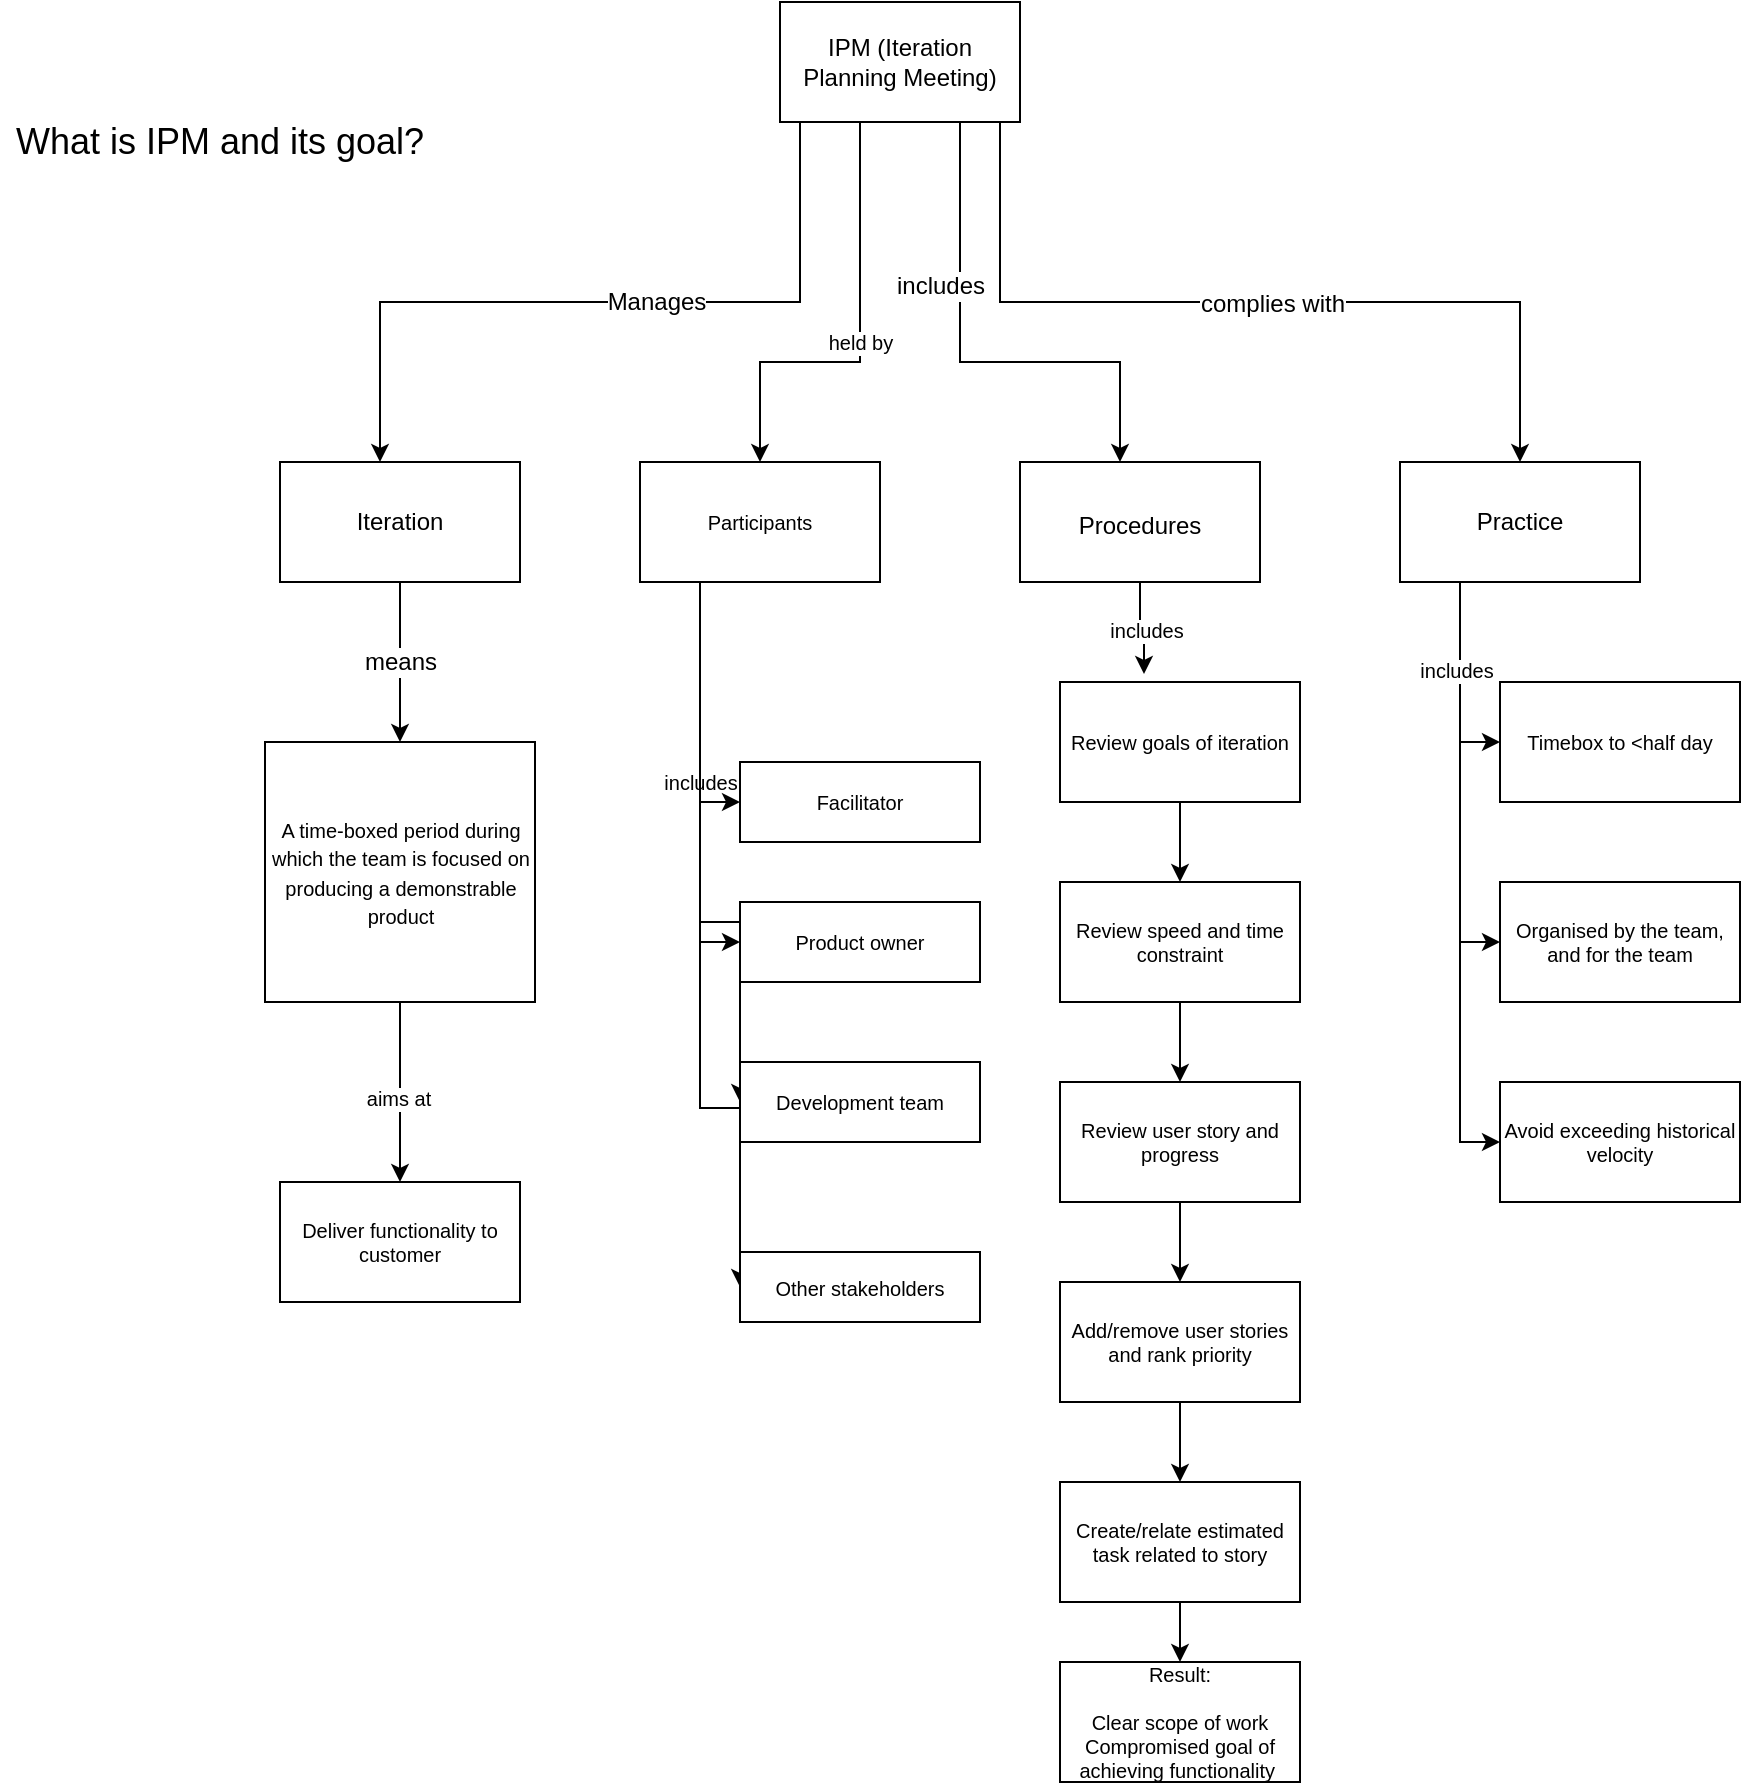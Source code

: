 <mxfile version="15.6.8" type="github" pages="2">
  <diagram id="3nTNWFw7tpS-CEgfZ3Sg" name="IPM">
    <mxGraphModel dx="3080" dy="738" grid="1" gridSize="10" guides="1" tooltips="1" connect="1" arrows="1" fold="1" page="1" pageScale="1" pageWidth="1654" pageHeight="1169" math="0" shadow="0">
      <root>
        <mxCell id="0" />
        <mxCell id="1" parent="0" />
        <mxCell id="KojjdVwY85rF2zHskd5w-6" style="edgeStyle=orthogonalEdgeStyle;rounded=0;orthogonalLoop=1;jettySize=auto;html=1;fontSize=12;" edge="1" parent="1" source="KojjdVwY85rF2zHskd5w-1" target="KojjdVwY85rF2zHskd5w-3">
          <mxGeometry relative="1" as="geometry">
            <Array as="points">
              <mxPoint x="110" y="200" />
              <mxPoint x="190" y="200" />
            </Array>
          </mxGeometry>
        </mxCell>
        <mxCell id="KojjdVwY85rF2zHskd5w-7" value="includes" style="edgeLabel;html=1;align=center;verticalAlign=middle;resizable=0;points=[];fontSize=12;" vertex="1" connectable="0" parent="KojjdVwY85rF2zHskd5w-6">
          <mxGeometry x="-0.35" y="-1" relative="1" as="geometry">
            <mxPoint x="-9" as="offset" />
          </mxGeometry>
        </mxCell>
        <mxCell id="KojjdVwY85rF2zHskd5w-10" style="edgeStyle=orthogonalEdgeStyle;rounded=0;orthogonalLoop=1;jettySize=auto;html=1;entryX=0.5;entryY=0;entryDx=0;entryDy=0;fontSize=12;" edge="1" parent="1" source="KojjdVwY85rF2zHskd5w-1" target="KojjdVwY85rF2zHskd5w-5">
          <mxGeometry relative="1" as="geometry">
            <Array as="points">
              <mxPoint x="130" y="170" />
              <mxPoint x="390" y="170" />
            </Array>
          </mxGeometry>
        </mxCell>
        <mxCell id="KojjdVwY85rF2zHskd5w-11" value="complies with" style="edgeLabel;html=1;align=center;verticalAlign=middle;resizable=0;points=[];fontSize=12;" vertex="1" connectable="0" parent="KojjdVwY85rF2zHskd5w-10">
          <mxGeometry x="0.05" y="-1" relative="1" as="geometry">
            <mxPoint as="offset" />
          </mxGeometry>
        </mxCell>
        <mxCell id="KojjdVwY85rF2zHskd5w-12" value="Manages" style="edgeStyle=orthogonalEdgeStyle;rounded=0;orthogonalLoop=1;jettySize=auto;html=1;exitX=0;exitY=0.25;exitDx=0;exitDy=0;fontSize=12;" edge="1" parent="1" source="KojjdVwY85rF2zHskd5w-1">
          <mxGeometry relative="1" as="geometry">
            <mxPoint x="-180" y="250" as="targetPoint" />
            <Array as="points">
              <mxPoint x="30" y="35" />
              <mxPoint x="30" y="170" />
              <mxPoint x="-180" y="170" />
            </Array>
          </mxGeometry>
        </mxCell>
        <mxCell id="KojjdVwY85rF2zHskd5w-20" value="held by" style="edgeStyle=orthogonalEdgeStyle;rounded=0;orthogonalLoop=1;jettySize=auto;html=1;entryX=0.5;entryY=0;entryDx=0;entryDy=0;fontSize=10;" edge="1" parent="1" source="KojjdVwY85rF2zHskd5w-1" target="KojjdVwY85rF2zHskd5w-19">
          <mxGeometry relative="1" as="geometry">
            <Array as="points">
              <mxPoint x="60" y="200" />
              <mxPoint x="10" y="200" />
            </Array>
          </mxGeometry>
        </mxCell>
        <mxCell id="KojjdVwY85rF2zHskd5w-1" value="IPM (Iteration Planning Meeting)" style="rounded=0;whiteSpace=wrap;html=1;" vertex="1" parent="1">
          <mxGeometry x="20" y="20" width="120" height="60" as="geometry" />
        </mxCell>
        <mxCell id="KojjdVwY85rF2zHskd5w-2" value="&lt;font style=&quot;font-size: 18px&quot;&gt;What is IPM and its goal?&lt;/font&gt;" style="text;html=1;strokeColor=none;fillColor=none;align=center;verticalAlign=middle;whiteSpace=wrap;rounded=0;" vertex="1" parent="1">
          <mxGeometry x="-370" y="70" width="220" height="40" as="geometry" />
        </mxCell>
        <mxCell id="KojjdVwY85rF2zHskd5w-33" style="edgeStyle=orthogonalEdgeStyle;rounded=0;orthogonalLoop=1;jettySize=auto;html=1;entryX=0.35;entryY=-0.067;entryDx=0;entryDy=0;entryPerimeter=0;fontSize=10;" edge="1" parent="1" source="KojjdVwY85rF2zHskd5w-3" target="KojjdVwY85rF2zHskd5w-28">
          <mxGeometry relative="1" as="geometry" />
        </mxCell>
        <mxCell id="KojjdVwY85rF2zHskd5w-43" value="includes" style="edgeLabel;html=1;align=center;verticalAlign=middle;resizable=0;points=[];fontSize=10;" vertex="1" connectable="0" parent="KojjdVwY85rF2zHskd5w-33">
          <mxGeometry x="0.126" y="1" relative="1" as="geometry">
            <mxPoint y="-1" as="offset" />
          </mxGeometry>
        </mxCell>
        <mxCell id="KojjdVwY85rF2zHskd5w-3" value="&lt;font style=&quot;font-size: 12px&quot;&gt;Procedures&lt;/font&gt;" style="rounded=0;whiteSpace=wrap;html=1;fontSize=18;" vertex="1" parent="1">
          <mxGeometry x="140" y="250" width="120" height="60" as="geometry" />
        </mxCell>
        <mxCell id="KojjdVwY85rF2zHskd5w-47" style="edgeStyle=orthogonalEdgeStyle;rounded=0;orthogonalLoop=1;jettySize=auto;html=1;entryX=0;entryY=0.5;entryDx=0;entryDy=0;fontSize=10;" edge="1" parent="1" source="KojjdVwY85rF2zHskd5w-5" target="KojjdVwY85rF2zHskd5w-44">
          <mxGeometry relative="1" as="geometry">
            <Array as="points">
              <mxPoint x="360" y="390" />
            </Array>
          </mxGeometry>
        </mxCell>
        <mxCell id="KojjdVwY85rF2zHskd5w-48" style="edgeStyle=orthogonalEdgeStyle;rounded=0;orthogonalLoop=1;jettySize=auto;html=1;entryX=0;entryY=0.5;entryDx=0;entryDy=0;fontSize=10;" edge="1" parent="1" source="KojjdVwY85rF2zHskd5w-5" target="KojjdVwY85rF2zHskd5w-45">
          <mxGeometry relative="1" as="geometry">
            <Array as="points">
              <mxPoint x="360" y="490" />
            </Array>
          </mxGeometry>
        </mxCell>
        <mxCell id="KojjdVwY85rF2zHskd5w-49" style="edgeStyle=orthogonalEdgeStyle;rounded=0;orthogonalLoop=1;jettySize=auto;html=1;entryX=0;entryY=0.5;entryDx=0;entryDy=0;fontSize=10;" edge="1" parent="1" source="KojjdVwY85rF2zHskd5w-5" target="KojjdVwY85rF2zHskd5w-46">
          <mxGeometry relative="1" as="geometry">
            <Array as="points">
              <mxPoint x="360" y="590" />
            </Array>
          </mxGeometry>
        </mxCell>
        <mxCell id="KojjdVwY85rF2zHskd5w-50" value="includes" style="edgeLabel;html=1;align=center;verticalAlign=middle;resizable=0;points=[];fontSize=10;" vertex="1" connectable="0" parent="KojjdVwY85rF2zHskd5w-49">
          <mxGeometry x="-0.707" y="-2" relative="1" as="geometry">
            <mxPoint as="offset" />
          </mxGeometry>
        </mxCell>
        <mxCell id="KojjdVwY85rF2zHskd5w-5" value="Practice" style="rounded=0;whiteSpace=wrap;html=1;fontSize=12;" vertex="1" parent="1">
          <mxGeometry x="330" y="250" width="120" height="60" as="geometry" />
        </mxCell>
        <mxCell id="KojjdVwY85rF2zHskd5w-15" value="means" style="edgeStyle=orthogonalEdgeStyle;rounded=0;orthogonalLoop=1;jettySize=auto;html=1;entryX=0.5;entryY=0;entryDx=0;entryDy=0;fontSize=12;" edge="1" parent="1" source="KojjdVwY85rF2zHskd5w-13" target="KojjdVwY85rF2zHskd5w-14">
          <mxGeometry relative="1" as="geometry" />
        </mxCell>
        <mxCell id="KojjdVwY85rF2zHskd5w-13" value="Iteration" style="rounded=0;whiteSpace=wrap;html=1;fontSize=12;" vertex="1" parent="1">
          <mxGeometry x="-230" y="250" width="120" height="60" as="geometry" />
        </mxCell>
        <mxCell id="KojjdVwY85rF2zHskd5w-17" style="edgeStyle=orthogonalEdgeStyle;rounded=0;orthogonalLoop=1;jettySize=auto;html=1;entryX=0.5;entryY=0;entryDx=0;entryDy=0;fontSize=10;" edge="1" parent="1" source="KojjdVwY85rF2zHskd5w-14" target="KojjdVwY85rF2zHskd5w-16">
          <mxGeometry relative="1" as="geometry" />
        </mxCell>
        <mxCell id="KojjdVwY85rF2zHskd5w-18" value="aims at" style="edgeLabel;html=1;align=center;verticalAlign=middle;resizable=0;points=[];fontSize=10;" vertex="1" connectable="0" parent="KojjdVwY85rF2zHskd5w-17">
          <mxGeometry x="0.067" y="-1" relative="1" as="geometry">
            <mxPoint as="offset" />
          </mxGeometry>
        </mxCell>
        <mxCell id="KojjdVwY85rF2zHskd5w-14" value="&lt;span style=&quot;font-family: &amp;#34;verdana&amp;#34; , sans-serif ; background-color: rgb(255 , 255 , 255)&quot;&gt;&lt;font style=&quot;font-size: 10px&quot;&gt;A time-boxed period during which the team is focused on producing a demonstrable product&lt;/font&gt;&lt;/span&gt;" style="rounded=0;whiteSpace=wrap;html=1;fontSize=12;" vertex="1" parent="1">
          <mxGeometry x="-237.5" y="390" width="135" height="130" as="geometry" />
        </mxCell>
        <mxCell id="KojjdVwY85rF2zHskd5w-16" value="&lt;span style=&quot;font-family: &amp;#34;verdana&amp;#34; , sans-serif ; background-color: rgb(255 , 255 , 255)&quot;&gt;Deliver functionality to customer&lt;/span&gt;" style="rounded=0;whiteSpace=wrap;html=1;fontSize=10;" vertex="1" parent="1">
          <mxGeometry x="-230" y="610" width="120" height="60" as="geometry" />
        </mxCell>
        <mxCell id="KojjdVwY85rF2zHskd5w-22" value="includes" style="edgeStyle=orthogonalEdgeStyle;rounded=0;orthogonalLoop=1;jettySize=auto;html=1;entryX=0;entryY=0.5;entryDx=0;entryDy=0;fontSize=10;" edge="1" parent="1" source="KojjdVwY85rF2zHskd5w-19" target="KojjdVwY85rF2zHskd5w-21">
          <mxGeometry relative="1" as="geometry">
            <Array as="points">
              <mxPoint x="-20" y="490" />
            </Array>
          </mxGeometry>
        </mxCell>
        <mxCell id="KojjdVwY85rF2zHskd5w-26" style="edgeStyle=orthogonalEdgeStyle;rounded=0;orthogonalLoop=1;jettySize=auto;html=1;entryX=0;entryY=0.5;entryDx=0;entryDy=0;fontSize=10;" edge="1" parent="1" source="KojjdVwY85rF2zHskd5w-19" target="KojjdVwY85rF2zHskd5w-24">
          <mxGeometry relative="1" as="geometry">
            <Array as="points">
              <mxPoint x="-20" y="480" />
            </Array>
          </mxGeometry>
        </mxCell>
        <mxCell id="KojjdVwY85rF2zHskd5w-27" style="edgeStyle=orthogonalEdgeStyle;rounded=0;orthogonalLoop=1;jettySize=auto;html=1;entryX=0;entryY=0.5;entryDx=0;entryDy=0;fontSize=10;" edge="1" parent="1" source="KojjdVwY85rF2zHskd5w-19" target="KojjdVwY85rF2zHskd5w-25">
          <mxGeometry relative="1" as="geometry">
            <Array as="points">
              <mxPoint x="-20" y="573" />
            </Array>
          </mxGeometry>
        </mxCell>
        <mxCell id="KojjdVwY85rF2zHskd5w-42" style="edgeStyle=orthogonalEdgeStyle;rounded=0;orthogonalLoop=1;jettySize=auto;html=1;entryX=0;entryY=0.5;entryDx=0;entryDy=0;fontSize=10;" edge="1" parent="1" source="KojjdVwY85rF2zHskd5w-19" target="KojjdVwY85rF2zHskd5w-41">
          <mxGeometry relative="1" as="geometry">
            <Array as="points">
              <mxPoint x="-20" y="420" />
            </Array>
          </mxGeometry>
        </mxCell>
        <mxCell id="KojjdVwY85rF2zHskd5w-19" value="Participants" style="rounded=0;whiteSpace=wrap;html=1;fontSize=10;" vertex="1" parent="1">
          <mxGeometry x="-50" y="250" width="120" height="60" as="geometry" />
        </mxCell>
        <mxCell id="KojjdVwY85rF2zHskd5w-21" value="Product owner" style="rounded=0;whiteSpace=wrap;html=1;fontSize=10;" vertex="1" parent="1">
          <mxGeometry y="470" width="120" height="40" as="geometry" />
        </mxCell>
        <mxCell id="KojjdVwY85rF2zHskd5w-24" value="Development team" style="rounded=0;whiteSpace=wrap;html=1;fontSize=10;" vertex="1" parent="1">
          <mxGeometry y="550" width="120" height="40" as="geometry" />
        </mxCell>
        <mxCell id="KojjdVwY85rF2zHskd5w-25" value="Other stakeholders" style="rounded=0;whiteSpace=wrap;html=1;fontSize=10;" vertex="1" parent="1">
          <mxGeometry y="645" width="120" height="35" as="geometry" />
        </mxCell>
        <mxCell id="KojjdVwY85rF2zHskd5w-34" style="edgeStyle=orthogonalEdgeStyle;rounded=0;orthogonalLoop=1;jettySize=auto;html=1;fontSize=10;entryX=0.5;entryY=0;entryDx=0;entryDy=0;" edge="1" parent="1" source="KojjdVwY85rF2zHskd5w-28" target="KojjdVwY85rF2zHskd5w-29">
          <mxGeometry relative="1" as="geometry">
            <mxPoint x="220" y="450" as="targetPoint" />
          </mxGeometry>
        </mxCell>
        <mxCell id="KojjdVwY85rF2zHskd5w-28" value="Review goals of iteration" style="rounded=0;whiteSpace=wrap;html=1;fontSize=10;" vertex="1" parent="1">
          <mxGeometry x="160" y="360" width="120" height="60" as="geometry" />
        </mxCell>
        <mxCell id="KojjdVwY85rF2zHskd5w-35" style="edgeStyle=orthogonalEdgeStyle;rounded=0;orthogonalLoop=1;jettySize=auto;html=1;entryX=0.5;entryY=0;entryDx=0;entryDy=0;fontSize=10;" edge="1" parent="1" source="KojjdVwY85rF2zHskd5w-29" target="KojjdVwY85rF2zHskd5w-30">
          <mxGeometry relative="1" as="geometry" />
        </mxCell>
        <mxCell id="KojjdVwY85rF2zHskd5w-29" value="Review speed and time constraint" style="rounded=0;whiteSpace=wrap;html=1;fontSize=10;" vertex="1" parent="1">
          <mxGeometry x="160" y="460" width="120" height="60" as="geometry" />
        </mxCell>
        <mxCell id="KojjdVwY85rF2zHskd5w-36" style="edgeStyle=orthogonalEdgeStyle;rounded=0;orthogonalLoop=1;jettySize=auto;html=1;entryX=0.5;entryY=0;entryDx=0;entryDy=0;fontSize=10;" edge="1" parent="1" source="KojjdVwY85rF2zHskd5w-30" target="KojjdVwY85rF2zHskd5w-31">
          <mxGeometry relative="1" as="geometry" />
        </mxCell>
        <mxCell id="KojjdVwY85rF2zHskd5w-30" value="Review user story and progress" style="rounded=0;whiteSpace=wrap;html=1;fontSize=10;" vertex="1" parent="1">
          <mxGeometry x="160" y="560" width="120" height="60" as="geometry" />
        </mxCell>
        <mxCell id="KojjdVwY85rF2zHskd5w-37" style="edgeStyle=orthogonalEdgeStyle;rounded=0;orthogonalLoop=1;jettySize=auto;html=1;entryX=0.5;entryY=0;entryDx=0;entryDy=0;fontSize=10;" edge="1" parent="1" source="KojjdVwY85rF2zHskd5w-31" target="KojjdVwY85rF2zHskd5w-32">
          <mxGeometry relative="1" as="geometry" />
        </mxCell>
        <mxCell id="KojjdVwY85rF2zHskd5w-31" value="Add/remove user stories and rank priority" style="rounded=0;whiteSpace=wrap;html=1;fontSize=10;" vertex="1" parent="1">
          <mxGeometry x="160" y="660" width="120" height="60" as="geometry" />
        </mxCell>
        <mxCell id="KojjdVwY85rF2zHskd5w-40" style="edgeStyle=orthogonalEdgeStyle;rounded=0;orthogonalLoop=1;jettySize=auto;html=1;exitX=0.5;exitY=1;exitDx=0;exitDy=0;entryX=0.5;entryY=0;entryDx=0;entryDy=0;fontSize=10;" edge="1" parent="1" source="KojjdVwY85rF2zHskd5w-32" target="KojjdVwY85rF2zHskd5w-39">
          <mxGeometry relative="1" as="geometry" />
        </mxCell>
        <mxCell id="KojjdVwY85rF2zHskd5w-32" value="Create/relate estimated task related to story" style="rounded=0;whiteSpace=wrap;html=1;fontSize=10;" vertex="1" parent="1">
          <mxGeometry x="160" y="760" width="120" height="60" as="geometry" />
        </mxCell>
        <mxCell id="KojjdVwY85rF2zHskd5w-39" value="Result:&lt;br&gt;&lt;br&gt;Clear scope of work&lt;br&gt;Compromised goal of achieving functionality&amp;nbsp;" style="rounded=0;whiteSpace=wrap;html=1;fontSize=10;" vertex="1" parent="1">
          <mxGeometry x="160" y="850" width="120" height="60" as="geometry" />
        </mxCell>
        <mxCell id="KojjdVwY85rF2zHskd5w-41" value="Facilitator" style="rounded=0;whiteSpace=wrap;html=1;fontSize=10;" vertex="1" parent="1">
          <mxGeometry y="400" width="120" height="40" as="geometry" />
        </mxCell>
        <mxCell id="KojjdVwY85rF2zHskd5w-44" value="Timebox to &amp;lt;half day" style="rounded=0;whiteSpace=wrap;html=1;fontSize=10;" vertex="1" parent="1">
          <mxGeometry x="380" y="360" width="120" height="60" as="geometry" />
        </mxCell>
        <mxCell id="KojjdVwY85rF2zHskd5w-45" value="Organised by the team,&lt;br&gt;and for the team" style="rounded=0;whiteSpace=wrap;html=1;fontSize=10;" vertex="1" parent="1">
          <mxGeometry x="380" y="460" width="120" height="60" as="geometry" />
        </mxCell>
        <mxCell id="KojjdVwY85rF2zHskd5w-46" value="Avoid exceeding historical velocity" style="rounded=0;whiteSpace=wrap;html=1;fontSize=10;" vertex="1" parent="1">
          <mxGeometry x="380" y="560" width="120" height="60" as="geometry" />
        </mxCell>
      </root>
    </mxGraphModel>
  </diagram>
  <diagram id="ZsHz8g1BmjNDrosGAS1x" name="Kick-off">
    <mxGraphModel dx="1426" dy="738" grid="1" gridSize="10" guides="1" tooltips="1" connect="1" arrows="1" fold="1" page="1" pageScale="1" pageWidth="1654" pageHeight="1169" math="0" shadow="0">
      <root>
        <mxCell id="gqvWZeqBpua2WVSqor7W-0" />
        <mxCell id="gqvWZeqBpua2WVSqor7W-1" parent="gqvWZeqBpua2WVSqor7W-0" />
        <mxCell id="gqvWZeqBpua2WVSqor7W-5" value="held by" style="edgeStyle=orthogonalEdgeStyle;rounded=0;orthogonalLoop=1;jettySize=auto;html=1;entryX=0.5;entryY=0;entryDx=0;entryDy=0;fontSize=12;" edge="1" parent="gqvWZeqBpua2WVSqor7W-1" source="gqvWZeqBpua2WVSqor7W-2" target="gqvWZeqBpua2WVSqor7W-4">
          <mxGeometry relative="1" as="geometry" />
        </mxCell>
        <mxCell id="l3-crQbEkly2zokMglFH-1" value="has" style="edgeStyle=orthogonalEdgeStyle;rounded=0;orthogonalLoop=1;jettySize=auto;html=1;entryX=0.575;entryY=-0.021;entryDx=0;entryDy=0;entryPerimeter=0;fontSize=12;" edge="1" parent="gqvWZeqBpua2WVSqor7W-1" source="gqvWZeqBpua2WVSqor7W-2" target="gqvWZeqBpua2WVSqor7W-16">
          <mxGeometry relative="1" as="geometry" />
        </mxCell>
        <mxCell id="l3-crQbEkly2zokMglFH-10" value="mainly follows" style="edgeStyle=orthogonalEdgeStyle;rounded=0;orthogonalLoop=1;jettySize=auto;html=1;exitX=1;exitY=0.5;exitDx=0;exitDy=0;entryX=0.5;entryY=0;entryDx=0;entryDy=0;fontSize=12;" edge="1" parent="gqvWZeqBpua2WVSqor7W-1" source="gqvWZeqBpua2WVSqor7W-2" target="l3-crQbEkly2zokMglFH-9">
          <mxGeometry relative="1" as="geometry" />
        </mxCell>
        <mxCell id="gqvWZeqBpua2WVSqor7W-2" value="Kick-off/Story Kick-off" style="rounded=0;whiteSpace=wrap;html=1;fontSize=10;" vertex="1" parent="gqvWZeqBpua2WVSqor7W-1">
          <mxGeometry x="560" y="150" width="120" height="60" as="geometry" />
        </mxCell>
        <mxCell id="gqvWZeqBpua2WVSqor7W-3" value="&lt;font style=&quot;font-size: 18px&quot;&gt;What is kick-off in Agile development?&lt;/font&gt;" style="text;html=1;strokeColor=none;fillColor=none;align=center;verticalAlign=middle;whiteSpace=wrap;rounded=0;fontSize=10;" vertex="1" parent="gqvWZeqBpua2WVSqor7W-1">
          <mxGeometry x="525" y="70" width="190" height="30" as="geometry" />
        </mxCell>
        <mxCell id="gqvWZeqBpua2WVSqor7W-10" style="edgeStyle=orthogonalEdgeStyle;rounded=0;orthogonalLoop=1;jettySize=auto;html=1;entryX=0;entryY=0.5;entryDx=0;entryDy=0;fontSize=12;" edge="1" parent="gqvWZeqBpua2WVSqor7W-1" source="gqvWZeqBpua2WVSqor7W-4" target="gqvWZeqBpua2WVSqor7W-6">
          <mxGeometry relative="1" as="geometry">
            <Array as="points">
              <mxPoint x="430" y="420" />
            </Array>
          </mxGeometry>
        </mxCell>
        <mxCell id="gqvWZeqBpua2WVSqor7W-11" style="edgeStyle=orthogonalEdgeStyle;rounded=0;orthogonalLoop=1;jettySize=auto;html=1;entryX=0;entryY=0.5;entryDx=0;entryDy=0;fontSize=12;" edge="1" parent="gqvWZeqBpua2WVSqor7W-1" source="gqvWZeqBpua2WVSqor7W-4" target="gqvWZeqBpua2WVSqor7W-7">
          <mxGeometry relative="1" as="geometry">
            <Array as="points">
              <mxPoint x="430" y="510" />
            </Array>
          </mxGeometry>
        </mxCell>
        <mxCell id="gqvWZeqBpua2WVSqor7W-12" style="edgeStyle=orthogonalEdgeStyle;rounded=0;orthogonalLoop=1;jettySize=auto;html=1;entryX=0;entryY=0.5;entryDx=0;entryDy=0;fontSize=12;" edge="1" parent="gqvWZeqBpua2WVSqor7W-1" source="gqvWZeqBpua2WVSqor7W-4" target="gqvWZeqBpua2WVSqor7W-8">
          <mxGeometry relative="1" as="geometry">
            <Array as="points">
              <mxPoint x="430" y="610" />
            </Array>
          </mxGeometry>
        </mxCell>
        <mxCell id="gqvWZeqBpua2WVSqor7W-13" style="edgeStyle=orthogonalEdgeStyle;rounded=0;orthogonalLoop=1;jettySize=auto;html=1;exitX=0.5;exitY=1;exitDx=0;exitDy=0;entryX=0;entryY=0.5;entryDx=0;entryDy=0;fontSize=12;" edge="1" parent="gqvWZeqBpua2WVSqor7W-1" source="gqvWZeqBpua2WVSqor7W-4" target="gqvWZeqBpua2WVSqor7W-9">
          <mxGeometry relative="1" as="geometry">
            <Array as="points">
              <mxPoint x="430" y="340" />
              <mxPoint x="430" y="710" />
            </Array>
          </mxGeometry>
        </mxCell>
        <mxCell id="gqvWZeqBpua2WVSqor7W-14" value="includes" style="edgeLabel;html=1;align=center;verticalAlign=middle;resizable=0;points=[];fontSize=12;" vertex="1" connectable="0" parent="gqvWZeqBpua2WVSqor7W-13">
          <mxGeometry x="-0.623" y="1" relative="1" as="geometry">
            <mxPoint as="offset" />
          </mxGeometry>
        </mxCell>
        <mxCell id="l3-crQbEkly2zokMglFH-0" style="edgeStyle=orthogonalEdgeStyle;rounded=0;orthogonalLoop=1;jettySize=auto;html=1;entryX=0;entryY=0.5;entryDx=0;entryDy=0;fontSize=12;" edge="1" parent="gqvWZeqBpua2WVSqor7W-1" source="gqvWZeqBpua2WVSqor7W-4" target="gqvWZeqBpua2WVSqor7W-17">
          <mxGeometry relative="1" as="geometry">
            <Array as="points">
              <mxPoint x="430" y="800" />
            </Array>
          </mxGeometry>
        </mxCell>
        <mxCell id="gqvWZeqBpua2WVSqor7W-4" value="&lt;font style=&quot;font-size: 12px&quot;&gt;Participants&lt;/font&gt;" style="rounded=0;whiteSpace=wrap;html=1;fontSize=18;" vertex="1" parent="gqvWZeqBpua2WVSqor7W-1">
          <mxGeometry x="420" y="280" width="120" height="60" as="geometry" />
        </mxCell>
        <mxCell id="gqvWZeqBpua2WVSqor7W-6" value="Product Owner" style="rounded=0;whiteSpace=wrap;html=1;fontSize=12;" vertex="1" parent="gqvWZeqBpua2WVSqor7W-1">
          <mxGeometry x="450" y="390" width="120" height="60" as="geometry" />
        </mxCell>
        <mxCell id="gqvWZeqBpua2WVSqor7W-7" value="Business Analyst&amp;nbsp;" style="rounded=0;whiteSpace=wrap;html=1;fontSize=12;" vertex="1" parent="gqvWZeqBpua2WVSqor7W-1">
          <mxGeometry x="450" y="480" width="120" height="60" as="geometry" />
        </mxCell>
        <mxCell id="gqvWZeqBpua2WVSqor7W-8" value="Quality Analyst" style="rounded=0;whiteSpace=wrap;html=1;fontSize=12;" vertex="1" parent="gqvWZeqBpua2WVSqor7W-1">
          <mxGeometry x="450" y="580" width="120" height="60" as="geometry" />
        </mxCell>
        <mxCell id="gqvWZeqBpua2WVSqor7W-9" value="Developers" style="rounded=0;whiteSpace=wrap;html=1;fontSize=12;" vertex="1" parent="gqvWZeqBpua2WVSqor7W-1">
          <mxGeometry x="450" y="680" width="120" height="60" as="geometry" />
        </mxCell>
        <mxCell id="l3-crQbEkly2zokMglFH-5" style="edgeStyle=orthogonalEdgeStyle;rounded=0;orthogonalLoop=1;jettySize=auto;html=1;entryX=0;entryY=0.5;entryDx=0;entryDy=0;fontSize=12;" edge="1" parent="gqvWZeqBpua2WVSqor7W-1" source="gqvWZeqBpua2WVSqor7W-16" target="l3-crQbEkly2zokMglFH-3">
          <mxGeometry relative="1" as="geometry">
            <Array as="points">
              <mxPoint x="670" y="420" />
            </Array>
          </mxGeometry>
        </mxCell>
        <mxCell id="l3-crQbEkly2zokMglFH-6" style="edgeStyle=orthogonalEdgeStyle;rounded=0;orthogonalLoop=1;jettySize=auto;html=1;entryX=0;entryY=0.5;entryDx=0;entryDy=0;fontSize=12;" edge="1" parent="gqvWZeqBpua2WVSqor7W-1" source="gqvWZeqBpua2WVSqor7W-16" target="l3-crQbEkly2zokMglFH-2">
          <mxGeometry relative="1" as="geometry">
            <Array as="points">
              <mxPoint x="670" y="520" />
            </Array>
          </mxGeometry>
        </mxCell>
        <mxCell id="l3-crQbEkly2zokMglFH-7" style="edgeStyle=orthogonalEdgeStyle;rounded=0;orthogonalLoop=1;jettySize=auto;html=1;entryX=0;entryY=0.25;entryDx=0;entryDy=0;fontSize=12;" edge="1" parent="gqvWZeqBpua2WVSqor7W-1" source="gqvWZeqBpua2WVSqor7W-16" target="l3-crQbEkly2zokMglFH-4">
          <mxGeometry relative="1" as="geometry">
            <Array as="points">
              <mxPoint x="670" y="605" />
            </Array>
          </mxGeometry>
        </mxCell>
        <mxCell id="l3-crQbEkly2zokMglFH-8" value="includes, but not limited to" style="edgeLabel;html=1;align=center;verticalAlign=middle;resizable=0;points=[];fontSize=12;" vertex="1" connectable="0" parent="l3-crQbEkly2zokMglFH-7">
          <mxGeometry x="-0.839" y="1" relative="1" as="geometry">
            <mxPoint as="offset" />
          </mxGeometry>
        </mxCell>
        <mxCell id="gqvWZeqBpua2WVSqor7W-16" value="Goal" style="rounded=0;whiteSpace=wrap;html=1;fontSize=12;" vertex="1" parent="gqvWZeqBpua2WVSqor7W-1">
          <mxGeometry x="650" y="290" width="120" height="50" as="geometry" />
        </mxCell>
        <mxCell id="gqvWZeqBpua2WVSqor7W-17" value="Facilitator" style="rounded=0;whiteSpace=wrap;html=1;fontSize=12;" vertex="1" parent="gqvWZeqBpua2WVSqor7W-1">
          <mxGeometry x="450" y="770" width="120" height="60" as="geometry" />
        </mxCell>
        <mxCell id="l3-crQbEkly2zokMglFH-2" value="&lt;span&gt;reduce misunderstanding between parties&lt;/span&gt;" style="rounded=0;whiteSpace=wrap;html=1;fontSize=12;" vertex="1" parent="gqvWZeqBpua2WVSqor7W-1">
          <mxGeometry x="690" y="490" width="120" height="60" as="geometry" />
        </mxCell>
        <mxCell id="l3-crQbEkly2zokMglFH-3" value="Define user stories and requirement" style="rounded=0;whiteSpace=wrap;html=1;fontSize=12;" vertex="1" parent="gqvWZeqBpua2WVSqor7W-1">
          <mxGeometry x="690" y="390" width="120" height="60" as="geometry" />
        </mxCell>
        <mxCell id="l3-crQbEkly2zokMglFH-4" value="Clarify acceptance criteria by BA/QA" style="rounded=0;whiteSpace=wrap;html=1;fontSize=12;" vertex="1" parent="gqvWZeqBpua2WVSqor7W-1">
          <mxGeometry x="690" y="590" width="120" height="60" as="geometry" />
        </mxCell>
        <mxCell id="l3-crQbEkly2zokMglFH-12" value="Starts with" style="edgeStyle=orthogonalEdgeStyle;rounded=0;orthogonalLoop=1;jettySize=auto;html=1;fontSize=12;" edge="1" parent="gqvWZeqBpua2WVSqor7W-1" source="l3-crQbEkly2zokMglFH-9" target="l3-crQbEkly2zokMglFH-11">
          <mxGeometry relative="1" as="geometry" />
        </mxCell>
        <mxCell id="l3-crQbEkly2zokMglFH-9" value="Procedures" style="rounded=0;whiteSpace=wrap;html=1;fontSize=12;" vertex="1" parent="gqvWZeqBpua2WVSqor7W-1">
          <mxGeometry x="900" y="285" width="120" height="60" as="geometry" />
        </mxCell>
        <mxCell id="l3-crQbEkly2zokMglFH-14" style="edgeStyle=orthogonalEdgeStyle;rounded=0;orthogonalLoop=1;jettySize=auto;html=1;entryX=0.5;entryY=0;entryDx=0;entryDy=0;fontSize=12;" edge="1" parent="gqvWZeqBpua2WVSqor7W-1" source="l3-crQbEkly2zokMglFH-11" target="l3-crQbEkly2zokMglFH-13">
          <mxGeometry relative="1" as="geometry" />
        </mxCell>
        <mxCell id="l3-crQbEkly2zokMglFH-11" value="Sharing a user story" style="rounded=0;whiteSpace=wrap;html=1;fontSize=12;" vertex="1" parent="gqvWZeqBpua2WVSqor7W-1">
          <mxGeometry x="900" y="390" width="120" height="60" as="geometry" />
        </mxCell>
        <mxCell id="l3-crQbEkly2zokMglFH-16" style="edgeStyle=orthogonalEdgeStyle;rounded=0;orthogonalLoop=1;jettySize=auto;html=1;entryX=0.5;entryY=0;entryDx=0;entryDy=0;fontSize=12;" edge="1" parent="gqvWZeqBpua2WVSqor7W-1" source="l3-crQbEkly2zokMglFH-13" target="l3-crQbEkly2zokMglFH-15">
          <mxGeometry relative="1" as="geometry" />
        </mxCell>
        <mxCell id="l3-crQbEkly2zokMglFH-13" value="Walkthrough acceptance criteria" style="rounded=0;whiteSpace=wrap;html=1;fontSize=12;" vertex="1" parent="gqvWZeqBpua2WVSqor7W-1">
          <mxGeometry x="900" y="490" width="120" height="60" as="geometry" />
        </mxCell>
        <mxCell id="l3-crQbEkly2zokMglFH-15" value="Raise any concern/questions by any parties" style="rounded=0;whiteSpace=wrap;html=1;fontSize=12;" vertex="1" parent="gqvWZeqBpua2WVSqor7W-1">
          <mxGeometry x="900" y="580" width="120" height="60" as="geometry" />
        </mxCell>
        <mxCell id="l3-crQbEkly2zokMglFH-18" value="Pre-req." style="edgeStyle=orthogonalEdgeStyle;rounded=0;orthogonalLoop=1;jettySize=auto;html=1;entryX=1;entryY=0.5;entryDx=0;entryDy=0;fontSize=12;" edge="1" parent="gqvWZeqBpua2WVSqor7W-1" source="l3-crQbEkly2zokMglFH-17" target="l3-crQbEkly2zokMglFH-15">
          <mxGeometry relative="1" as="geometry" />
        </mxCell>
        <mxCell id="l3-crQbEkly2zokMglFH-17" value="Prepare a set of questions beforehand" style="rounded=0;whiteSpace=wrap;html=1;fontSize=12;" vertex="1" parent="gqvWZeqBpua2WVSqor7W-1">
          <mxGeometry x="1170" y="580" width="120" height="60" as="geometry" />
        </mxCell>
      </root>
    </mxGraphModel>
  </diagram>
</mxfile>

